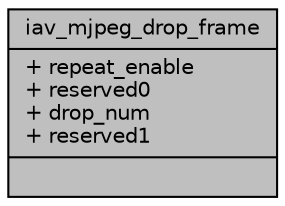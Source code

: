 digraph "iav_mjpeg_drop_frame"
{
 // INTERACTIVE_SVG=YES
 // LATEX_PDF_SIZE
  bgcolor="transparent";
  edge [fontname="Helvetica",fontsize="10",labelfontname="Helvetica",labelfontsize="10"];
  node [fontname="Helvetica",fontsize="10",shape=record];
  Node1 [label="{iav_mjpeg_drop_frame\n|+ repeat_enable\l+ reserved0\l+ drop_num\l+ reserved1\l|}",height=0.2,width=0.4,color="black", fillcolor="grey75", style="filled", fontcolor="black",tooltip=" "];
}
